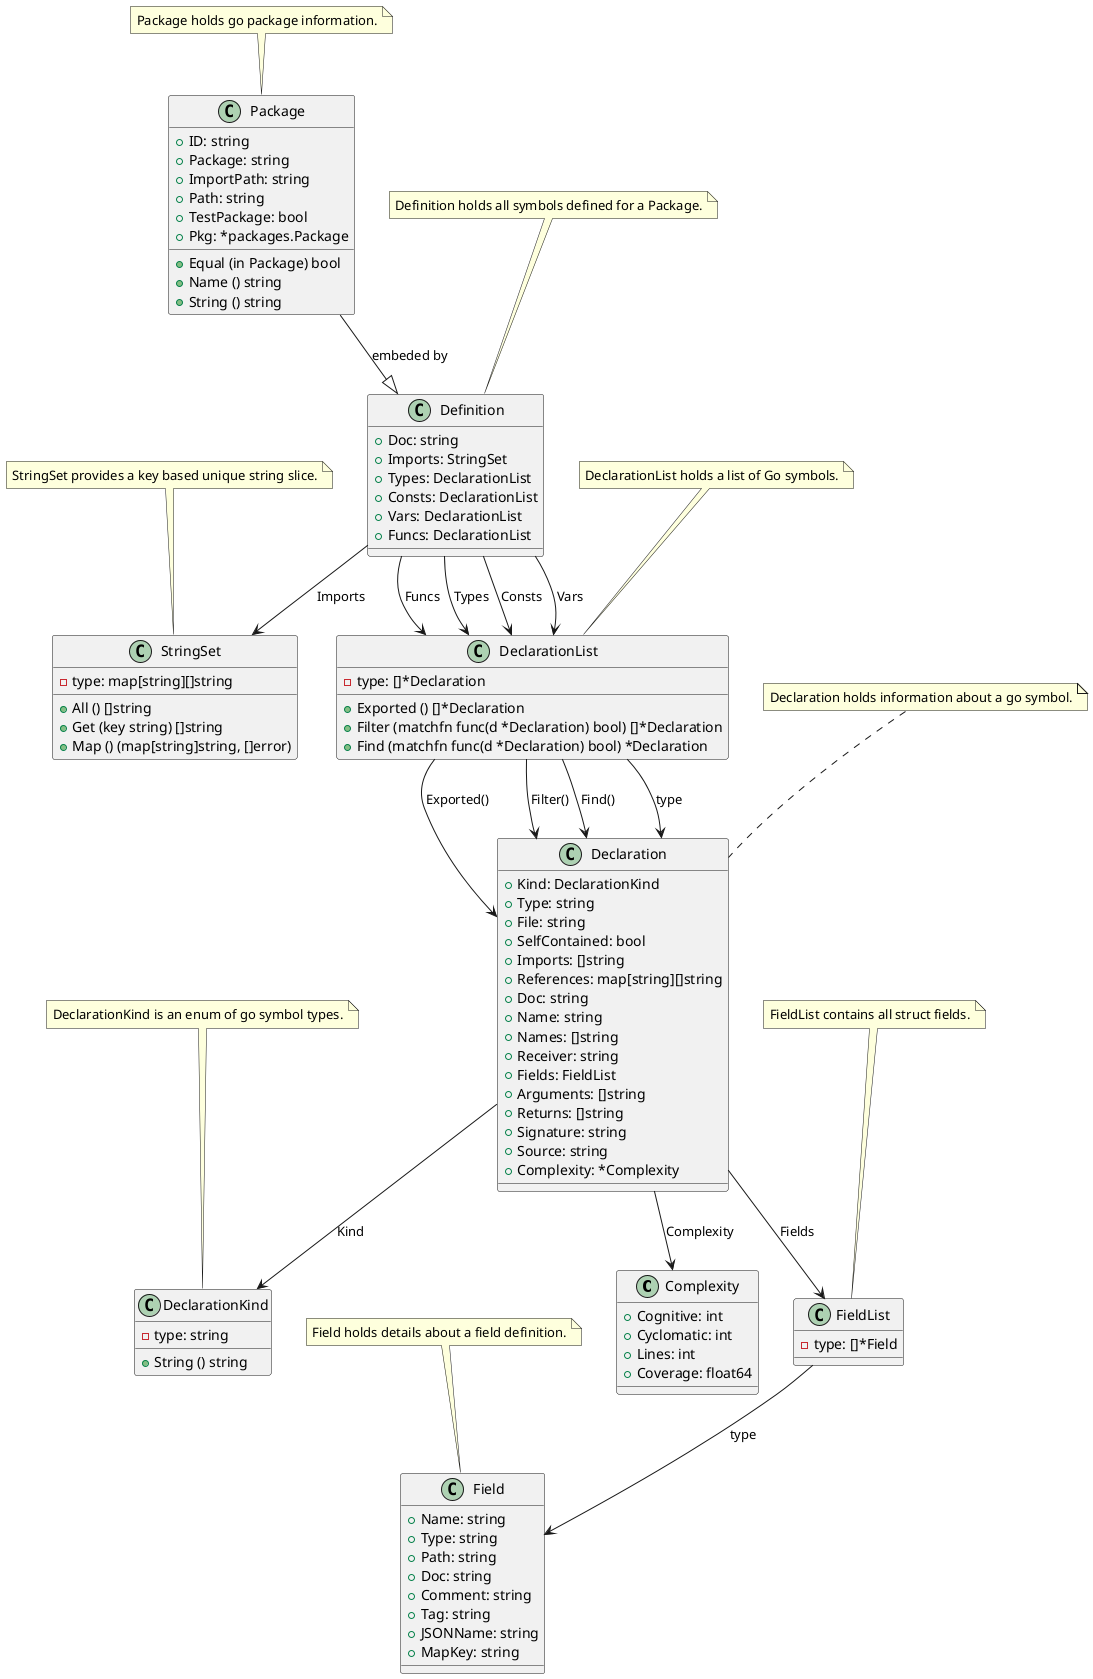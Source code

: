 @startuml

class Complexity {
  + Cognitive: int
  + Cyclomatic: int
  + Lines: int
  + Coverage: float64
}

class Declaration {
  + Kind: DeclarationKind
  + Type: string
  + File: string
  + SelfContained: bool
  + Imports: []string
  + References: map[string][]string
  + Doc: string
  + Name: string
  + Names: []string
  + Receiver: string
  + Fields: FieldList
  + Arguments: []string
  + Returns: []string
  + Signature: string
  + Source: string
  + Complexity: *Complexity
}

class DeclarationKind {
  - type: string
  + String () string
}

class DeclarationList {
  - type: []*Declaration
  + Exported () []*Declaration
  + Filter (matchfn func(d *Declaration) bool) []*Declaration
  + Find (matchfn func(d *Declaration) bool) *Declaration
}

class Definition {
  + Doc: string
  + Imports: StringSet
  + Types: DeclarationList
  + Consts: DeclarationList
  + Vars: DeclarationList
  + Funcs: DeclarationList
}

class Field {
  + Name: string
  + Type: string
  + Path: string
  + Doc: string
  + Comment: string
  + Tag: string
  + JSONName: string
  + MapKey: string
}

class FieldList {
  - type: []*Field
}

class Package {
  + ID: string
  + Package: string
  + ImportPath: string
  + Path: string
  + TestPackage: bool
  + Pkg: *packages.Package
  + Equal (in Package) bool
  + Name () string
  + String () string
}

class StringSet {
  - type: map[string][]string
  + All () []string
  + Get (key string) []string
  + Map () (map[string]string, []error)
}


Declaration --> DeclarationKind : Kind
Declaration --> FieldList : Fields
Declaration --> Complexity : Complexity

note top of Declaration
Declaration holds information about a go symbol.
end note



note top of DeclarationKind
DeclarationKind is an enum of go symbol types.
end note


DeclarationList --> Declaration : type

note top of DeclarationList
DeclarationList holds a list of Go symbols.
end note


DeclarationList --> Declaration : Exported()
DeclarationList --> Declaration : Filter()
DeclarationList --> Declaration : Find()
Package --|> Definition : embeded by
Definition --> StringSet : Imports
Definition --> DeclarationList : Types
Definition --> DeclarationList : Consts
Definition --> DeclarationList : Vars
Definition --> DeclarationList : Funcs

note top of Definition
Definition holds all symbols defined for a Package.
end note



note top of Field
Field holds details about a field definition.
end note


FieldList --> Field : type

note top of FieldList
FieldList contains all struct fields.
end note



note top of Package
Package holds go package information.
end note



note top of StringSet
StringSet provides a key based unique string slice.
end note



@enduml
